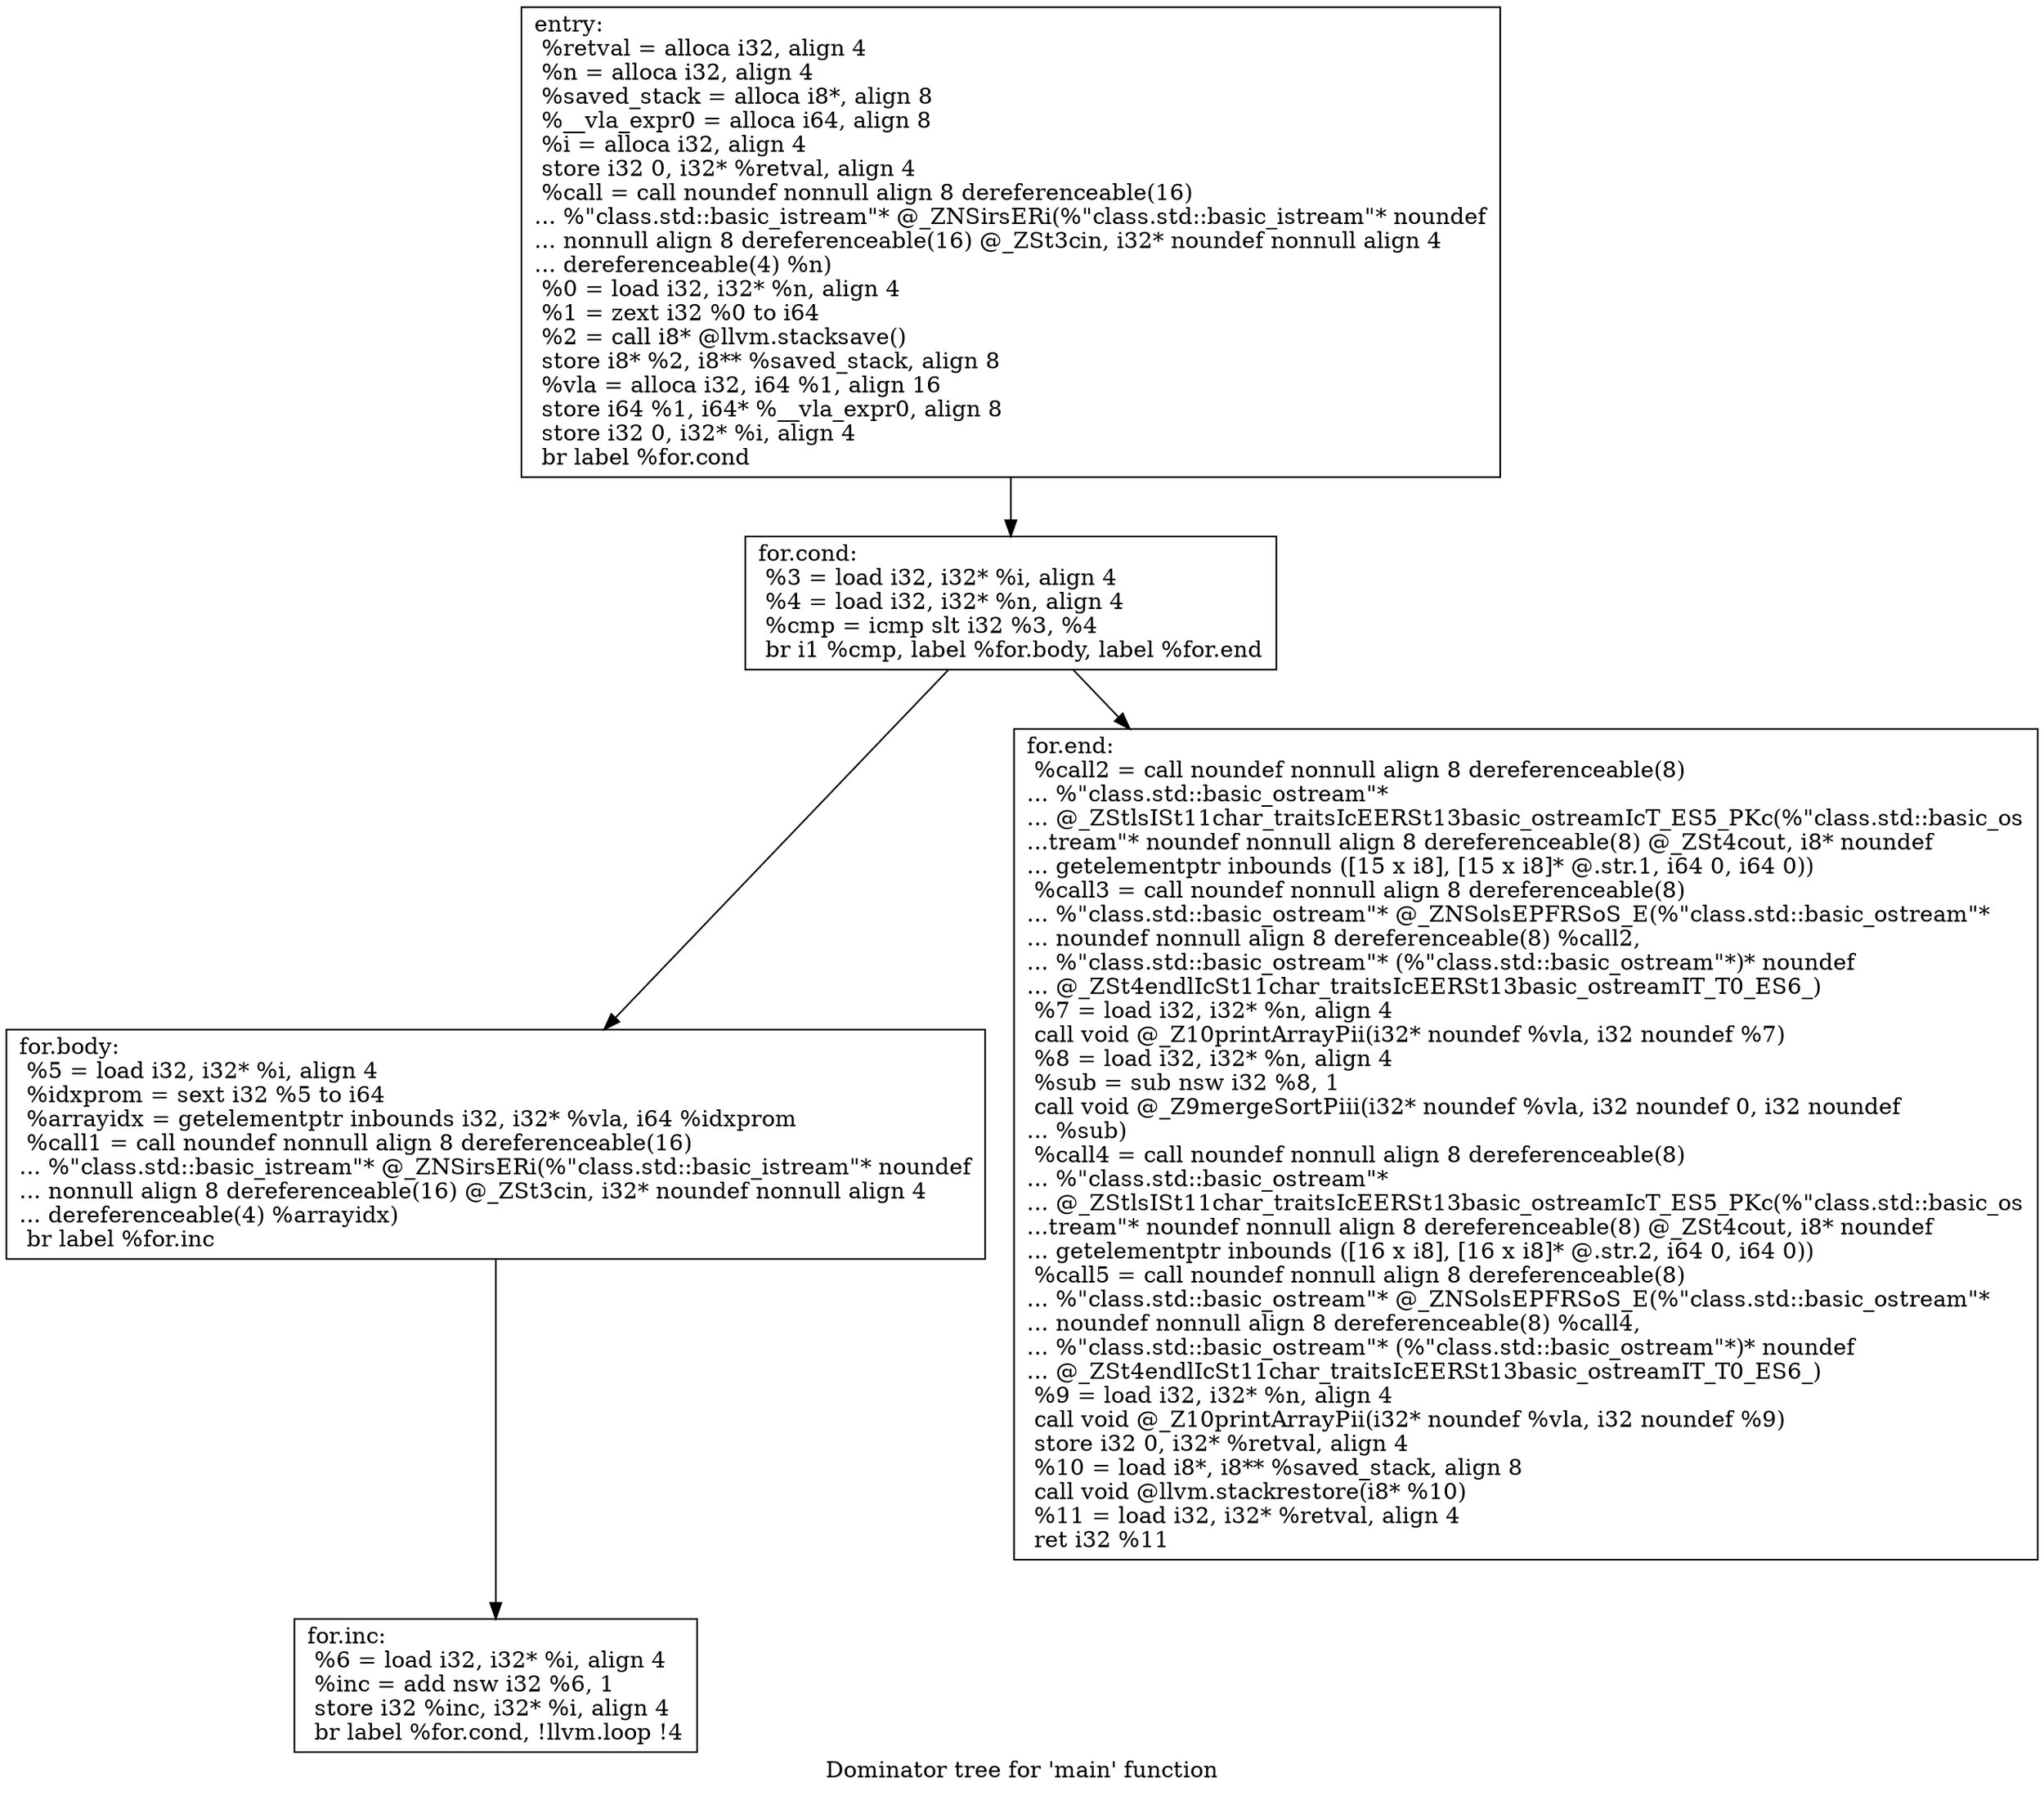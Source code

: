 digraph "Dominator tree for 'main' function" {
	label="Dominator tree for 'main' function";

	Node0x55a23fc0d930 [shape=record,label="{entry:\l  %retval = alloca i32, align 4\l  %n = alloca i32, align 4\l  %saved_stack = alloca i8*, align 8\l  %__vla_expr0 = alloca i64, align 8\l  %i = alloca i32, align 4\l  store i32 0, i32* %retval, align 4\l  %call = call noundef nonnull align 8 dereferenceable(16)\l... %\"class.std::basic_istream\"* @_ZNSirsERi(%\"class.std::basic_istream\"* noundef\l... nonnull align 8 dereferenceable(16) @_ZSt3cin, i32* noundef nonnull align 4\l... dereferenceable(4) %n)\l  %0 = load i32, i32* %n, align 4\l  %1 = zext i32 %0 to i64\l  %2 = call i8* @llvm.stacksave()\l  store i8* %2, i8** %saved_stack, align 8\l  %vla = alloca i32, i64 %1, align 16\l  store i64 %1, i64* %__vla_expr0, align 8\l  store i32 0, i32* %i, align 4\l  br label %for.cond\l}"];
	Node0x55a23fc0d930 -> Node0x55a23fc526c0;
	Node0x55a23fc526c0 [shape=record,label="{for.cond:                                         \l  %3 = load i32, i32* %i, align 4\l  %4 = load i32, i32* %n, align 4\l  %cmp = icmp slt i32 %3, %4\l  br i1 %cmp, label %for.body, label %for.end\l}"];
	Node0x55a23fc526c0 -> Node0x55a23fc0cb10;
	Node0x55a23fc526c0 -> Node0x55a23fc0e980;
	Node0x55a23fc0cb10 [shape=record,label="{for.body:                                         \l  %5 = load i32, i32* %i, align 4\l  %idxprom = sext i32 %5 to i64\l  %arrayidx = getelementptr inbounds i32, i32* %vla, i64 %idxprom\l  %call1 = call noundef nonnull align 8 dereferenceable(16)\l... %\"class.std::basic_istream\"* @_ZNSirsERi(%\"class.std::basic_istream\"* noundef\l... nonnull align 8 dereferenceable(16) @_ZSt3cin, i32* noundef nonnull align 4\l... dereferenceable(4) %arrayidx)\l  br label %for.inc\l}"];
	Node0x55a23fc0cb10 -> Node0x55a23fc52240;
	Node0x55a23fc52240 [shape=record,label="{for.inc:                                          \l  %6 = load i32, i32* %i, align 4\l  %inc = add nsw i32 %6, 1\l  store i32 %inc, i32* %i, align 4\l  br label %for.cond, !llvm.loop !4\l}"];
	Node0x55a23fc0e980 [shape=record,label="{for.end:                                          \l  %call2 = call noundef nonnull align 8 dereferenceable(8)\l... %\"class.std::basic_ostream\"*\l... @_ZStlsISt11char_traitsIcEERSt13basic_ostreamIcT_ES5_PKc(%\"class.std::basic_os\l...tream\"* noundef nonnull align 8 dereferenceable(8) @_ZSt4cout, i8* noundef\l... getelementptr inbounds ([15 x i8], [15 x i8]* @.str.1, i64 0, i64 0))\l  %call3 = call noundef nonnull align 8 dereferenceable(8)\l... %\"class.std::basic_ostream\"* @_ZNSolsEPFRSoS_E(%\"class.std::basic_ostream\"*\l... noundef nonnull align 8 dereferenceable(8) %call2,\l... %\"class.std::basic_ostream\"* (%\"class.std::basic_ostream\"*)* noundef\l... @_ZSt4endlIcSt11char_traitsIcEERSt13basic_ostreamIT_T0_ES6_)\l  %7 = load i32, i32* %n, align 4\l  call void @_Z10printArrayPii(i32* noundef %vla, i32 noundef %7)\l  %8 = load i32, i32* %n, align 4\l  %sub = sub nsw i32 %8, 1\l  call void @_Z9mergeSortPiii(i32* noundef %vla, i32 noundef 0, i32 noundef\l... %sub)\l  %call4 = call noundef nonnull align 8 dereferenceable(8)\l... %\"class.std::basic_ostream\"*\l... @_ZStlsISt11char_traitsIcEERSt13basic_ostreamIcT_ES5_PKc(%\"class.std::basic_os\l...tream\"* noundef nonnull align 8 dereferenceable(8) @_ZSt4cout, i8* noundef\l... getelementptr inbounds ([16 x i8], [16 x i8]* @.str.2, i64 0, i64 0))\l  %call5 = call noundef nonnull align 8 dereferenceable(8)\l... %\"class.std::basic_ostream\"* @_ZNSolsEPFRSoS_E(%\"class.std::basic_ostream\"*\l... noundef nonnull align 8 dereferenceable(8) %call4,\l... %\"class.std::basic_ostream\"* (%\"class.std::basic_ostream\"*)* noundef\l... @_ZSt4endlIcSt11char_traitsIcEERSt13basic_ostreamIT_T0_ES6_)\l  %9 = load i32, i32* %n, align 4\l  call void @_Z10printArrayPii(i32* noundef %vla, i32 noundef %9)\l  store i32 0, i32* %retval, align 4\l  %10 = load i8*, i8** %saved_stack, align 8\l  call void @llvm.stackrestore(i8* %10)\l  %11 = load i32, i32* %retval, align 4\l  ret i32 %11\l}"];
}
